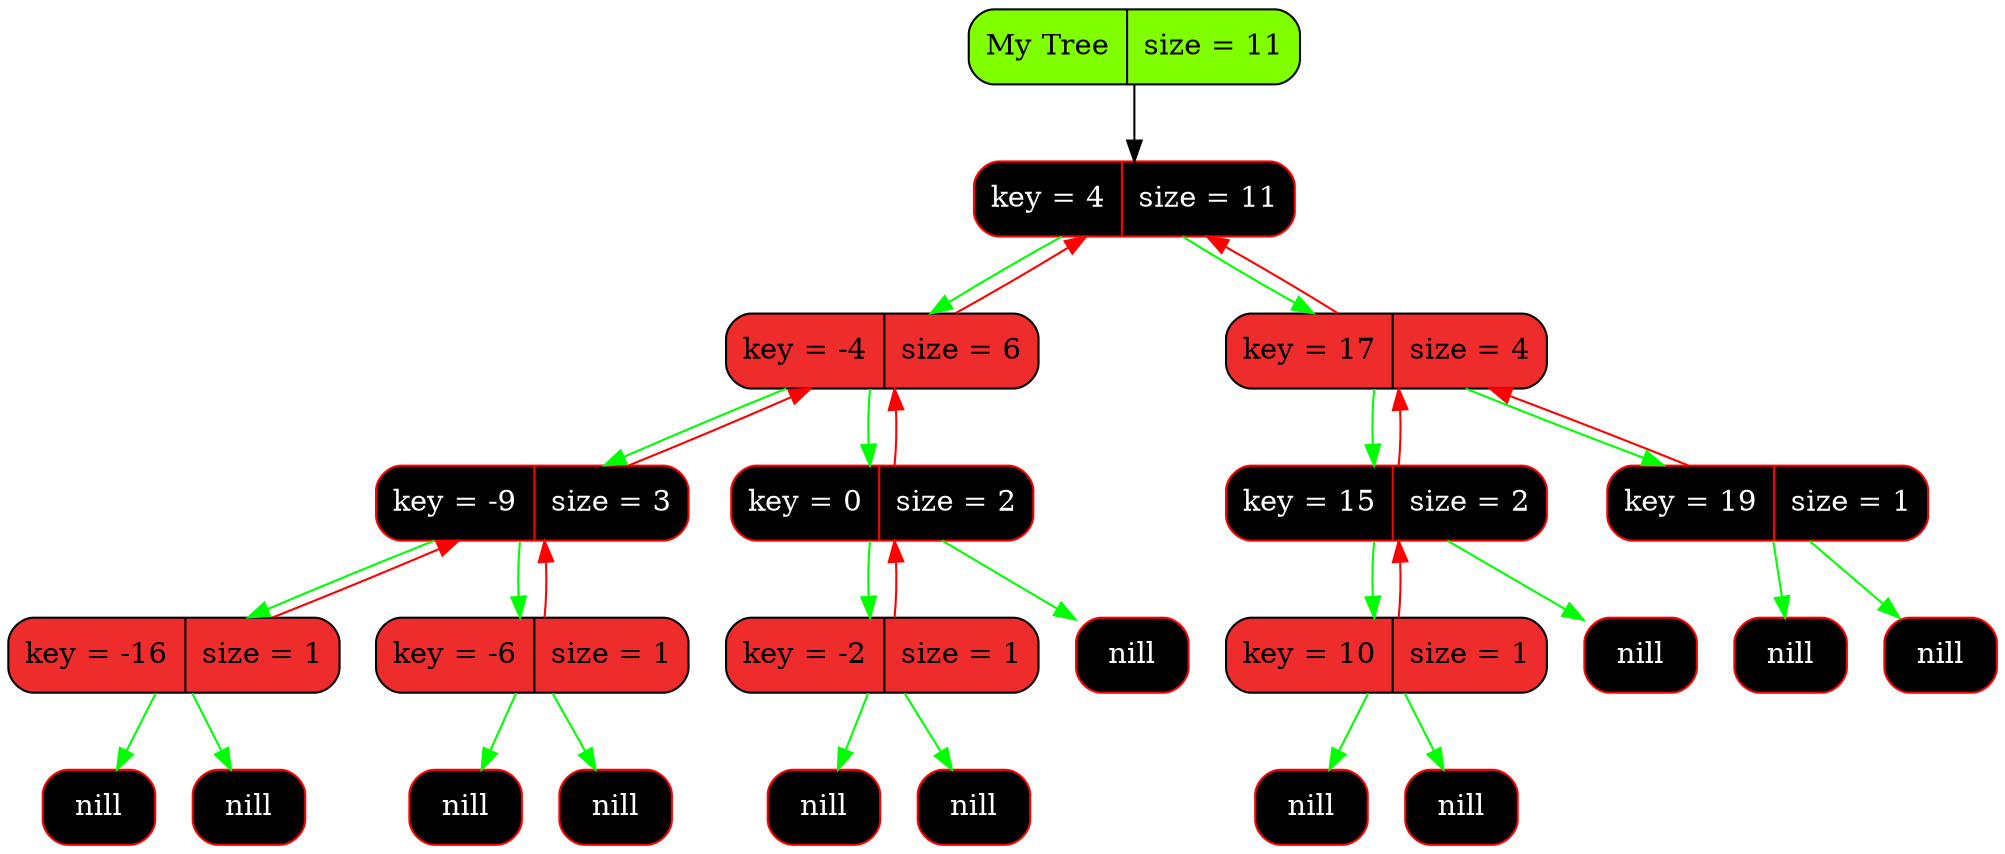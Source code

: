 digraph Tree
{
   rankdir = HR;
   node[fontsize=14];
   edge[color="black",fontcolor="blue",fontsize=12];
   tree[shape = Mrecord, style = filled, fillcolor = "chartreuse1", label = "My Tree | size = 11"];
   "0x121607ca0"[shape = Mrecord, color = "red", style = filled, fontcolor = "white", fillcolor = "black",   label = " key = 4 | size = 11"];
  "0x121607ca0" -> "0x121606810" [color = "green"];
  "0x121606810" -> "0x121607ca0" [color = "red"];
  "0x121607ca0" -> "0x121607c40" [color = "green"];
  "0x121607c40" -> "0x121607ca0" [color = "red"];
   "0x121606810"[shape = Mrecord, color = "black", style = filled, fontcolor = "black", fillcolor = "firebrick2",   label = " key = -4 | size = 6"];
  "0x121606810" -> "0x1216067e0" [color = "green"];
  "0x1216067e0" -> "0x121606810" [color = "red"];
  "0x121606810" -> "0x1216067b0" [color = "green"];
  "0x1216067b0" -> "0x121606810" [color = "red"];
   "0x1216067e0"[shape = Mrecord, color = "red", style = filled, fontcolor = "white", fillcolor = "black",   label = " key = -9 | size = 3"];
  "0x1216067e0" -> "0x121607cd0" [color = "green"];
  "0x121607cd0" -> "0x1216067e0" [color = "red"];
  "0x1216067e0" -> "0x121607c70" [color = "green"];
  "0x121607c70" -> "0x1216067e0" [color = "red"];
   "0x121607cd0"[shape = Mrecord, color = "black", style = filled, fontcolor = "black", fillcolor = "firebrick2",   label = " key = -16 | size = 1"];
   "0x121607cd0left"[shape = Mrecord, color = "red", style = filled, fontcolor = "white", fillcolor = "black",   label = " <value> nill"];
  "0x121607cd0" -> "0x121607cd0left" [color = "green"];
   "0x121607cd0right"[shape = Mrecord, color = "red", style = filled, fontcolor = "white", fillcolor = "black",   label = " <value> nill"];
  "0x121607cd0" -> "0x121607cd0right" [color = "green"];
   "0x121607c70"[shape = Mrecord, color = "black", style = filled, fontcolor = "black", fillcolor = "firebrick2",   label = " key = -6 | size = 1"];
   "0x121607c70left"[shape = Mrecord, color = "red", style = filled, fontcolor = "white", fillcolor = "black",   label = " <value> nill"];
  "0x121607c70" -> "0x121607c70left" [color = "green"];
   "0x121607c70right"[shape = Mrecord, color = "red", style = filled, fontcolor = "white", fillcolor = "black",   label = " <value> nill"];
  "0x121607c70" -> "0x121607c70right" [color = "green"];
   "0x1216067b0"[shape = Mrecord, color = "red", style = filled, fontcolor = "white", fillcolor = "black",   label = " key = 0 | size = 2"];
  "0x1216067b0" -> "0x121607d00" [color = "green"];
  "0x121607d00" -> "0x1216067b0" [color = "red"];
   "0x1216067b0right"[shape = Mrecord, color = "red", style = filled, fontcolor = "white", fillcolor = "black",   label = " <value> nill"];
  "0x1216067b0" -> "0x1216067b0right" [color = "green"];
   "0x121607d00"[shape = Mrecord, color = "black", style = filled, fontcolor = "black", fillcolor = "firebrick2",   label = " key = -2 | size = 1"];
   "0x121607d00left"[shape = Mrecord, color = "red", style = filled, fontcolor = "white", fillcolor = "black",   label = " <value> nill"];
  "0x121607d00" -> "0x121607d00left" [color = "green"];
   "0x121607d00right"[shape = Mrecord, color = "red", style = filled, fontcolor = "white", fillcolor = "black",   label = " <value> nill"];
  "0x121607d00" -> "0x121607d00right" [color = "green"];
   "0x121607c40"[shape = Mrecord, color = "black", style = filled, fontcolor = "black", fillcolor = "firebrick2",   label = " key = 17 | size = 4"];
  "0x121607c40" -> "0x121607d70" [color = "green"];
  "0x121607d70" -> "0x121607c40" [color = "red"];
  "0x121607c40" -> "0x121607d40" [color = "green"];
  "0x121607d40" -> "0x121607c40" [color = "red"];
   "0x121607d70"[shape = Mrecord, color = "red", style = filled, fontcolor = "white", fillcolor = "black",   label = " key = 15 | size = 2"];
  "0x121607d70" -> "0x121607da0" [color = "green"];
  "0x121607da0" -> "0x121607d70" [color = "red"];
   "0x121607d70right"[shape = Mrecord, color = "red", style = filled, fontcolor = "white", fillcolor = "black",   label = " <value> nill"];
  "0x121607d70" -> "0x121607d70right" [color = "green"];
   "0x121607da0"[shape = Mrecord, color = "black", style = filled, fontcolor = "black", fillcolor = "firebrick2",   label = " key = 10 | size = 1"];
   "0x121607da0left"[shape = Mrecord, color = "red", style = filled, fontcolor = "white", fillcolor = "black",   label = " <value> nill"];
  "0x121607da0" -> "0x121607da0left" [color = "green"];
   "0x121607da0right"[shape = Mrecord, color = "red", style = filled, fontcolor = "white", fillcolor = "black",   label = " <value> nill"];
  "0x121607da0" -> "0x121607da0right" [color = "green"];
   "0x121607d40"[shape = Mrecord, color = "red", style = filled, fontcolor = "white", fillcolor = "black",   label = " key = 19 | size = 1"];
   "0x121607d40left"[shape = Mrecord, color = "red", style = filled, fontcolor = "white", fillcolor = "black",   label = " <value> nill"];
  "0x121607d40" -> "0x121607d40left" [color = "green"];
   "0x121607d40right"[shape = Mrecord, color = "red", style = filled, fontcolor = "white", fillcolor = "black",   label = " <value> nill"];
  "0x121607d40" -> "0x121607d40right" [color = "green"];
   tree -> "0x121607ca0" [color = "gray0"];
}